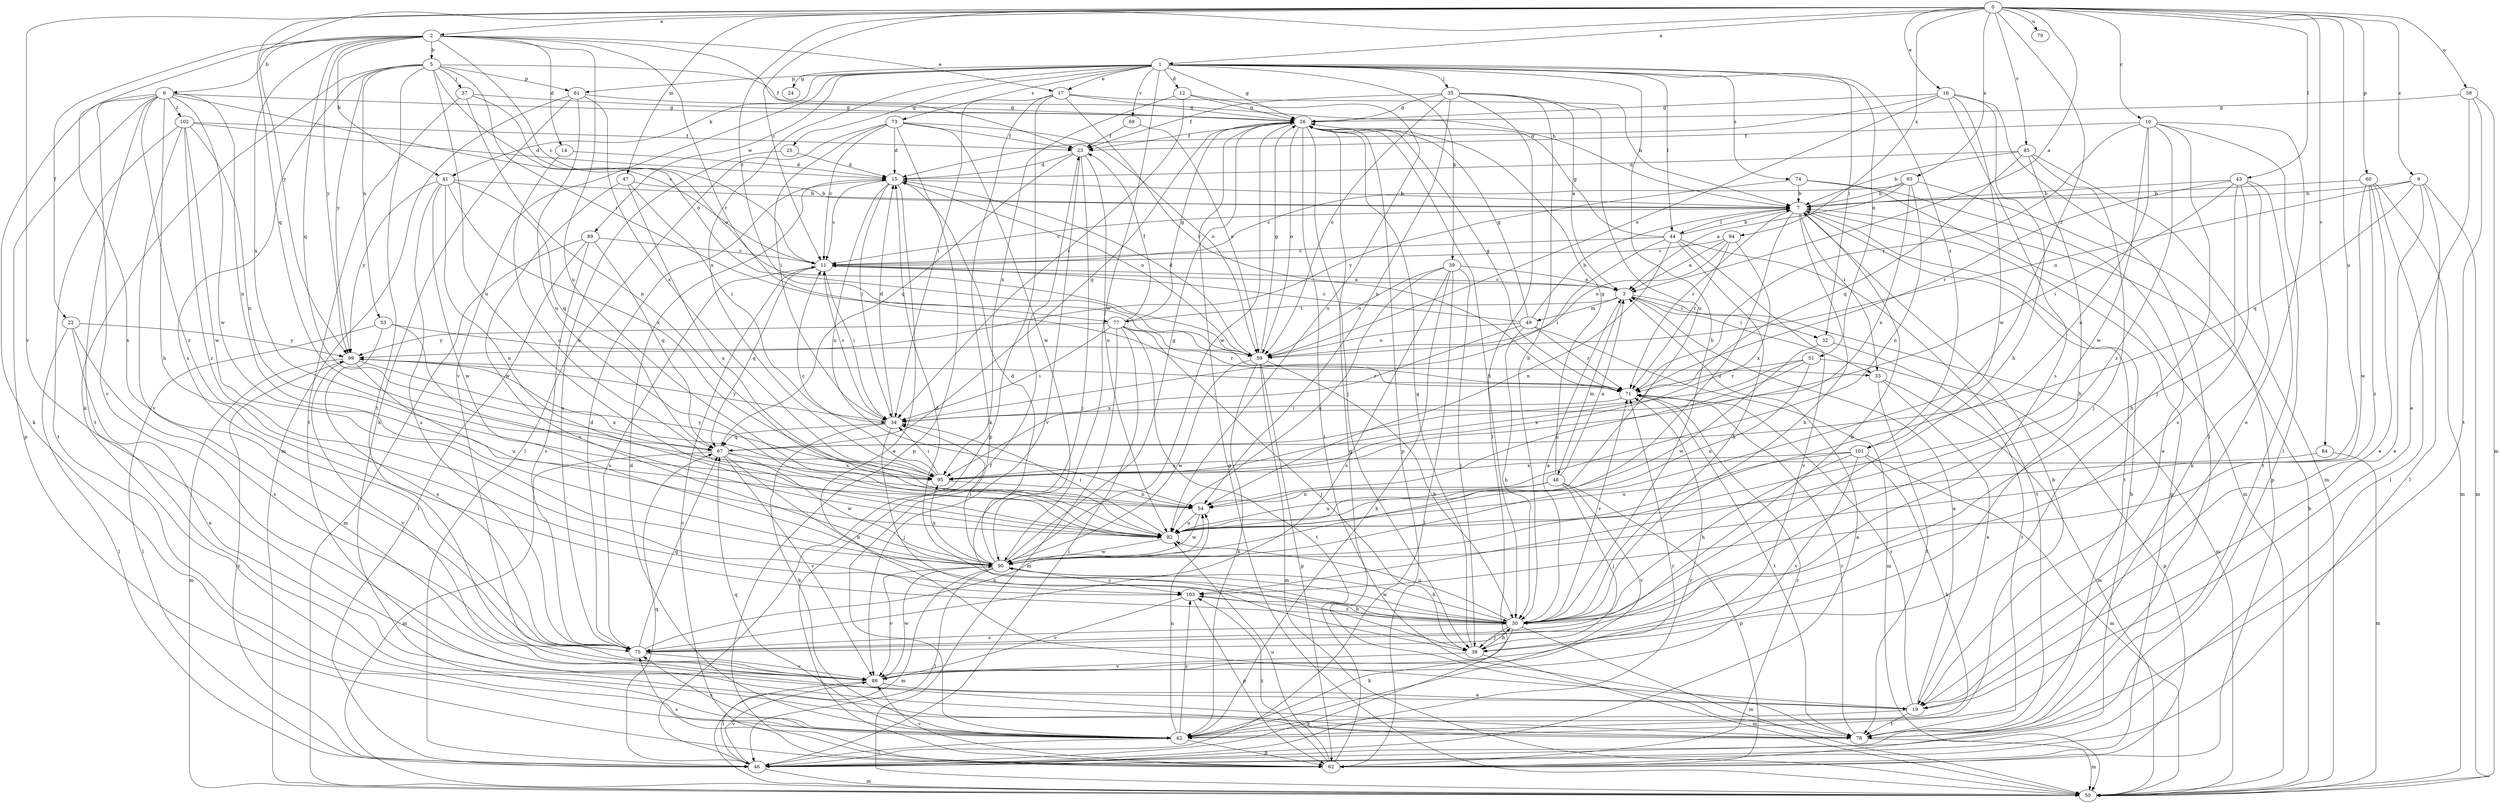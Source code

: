 strict digraph  {
0;
1;
2;
3;
5;
6;
7;
9;
10;
11;
12;
14;
15;
16;
17;
19;
22;
23;
24;
25;
26;
30;
32;
33;
34;
35;
37;
38;
39;
41;
42;
43;
44;
46;
47;
48;
49;
50;
51;
53;
54;
58;
59;
60;
61;
62;
67;
69;
71;
73;
74;
75;
77;
78;
79;
82;
84;
85;
86;
89;
90;
93;
94;
95;
99;
101;
102;
103;
0 -> 1  [label=a];
0 -> 2  [label=a];
0 -> 3  [label=a];
0 -> 9  [label=c];
0 -> 10  [label=c];
0 -> 11  [label=c];
0 -> 16  [label=e];
0 -> 43  [label=l];
0 -> 47  [label=m];
0 -> 58  [label=o];
0 -> 60  [label=p];
0 -> 67  [label=q];
0 -> 77  [label=t];
0 -> 79  [label=u];
0 -> 82  [label=u];
0 -> 84  [label=v];
0 -> 85  [label=v];
0 -> 86  [label=v];
0 -> 93  [label=x];
0 -> 94  [label=x];
0 -> 99  [label=y];
0 -> 101  [label=z];
1 -> 12  [label=d];
1 -> 17  [label=e];
1 -> 24  [label=g];
1 -> 25  [label=g];
1 -> 26  [label=g];
1 -> 30  [label=h];
1 -> 32  [label=i];
1 -> 35  [label=j];
1 -> 39  [label=k];
1 -> 41  [label=k];
1 -> 44  [label=l];
1 -> 51  [label=n];
1 -> 61  [label=p];
1 -> 69  [label=r];
1 -> 73  [label=s];
1 -> 74  [label=s];
1 -> 86  [label=v];
1 -> 89  [label=w];
1 -> 90  [label=w];
1 -> 95  [label=x];
1 -> 101  [label=z];
2 -> 5  [label=b];
2 -> 6  [label=b];
2 -> 11  [label=c];
2 -> 14  [label=d];
2 -> 17  [label=e];
2 -> 22  [label=f];
2 -> 23  [label=f];
2 -> 41  [label=k];
2 -> 67  [label=q];
2 -> 71  [label=r];
2 -> 75  [label=s];
2 -> 82  [label=u];
2 -> 95  [label=x];
2 -> 99  [label=y];
3 -> 11  [label=c];
3 -> 32  [label=i];
3 -> 33  [label=i];
3 -> 48  [label=m];
3 -> 49  [label=m];
3 -> 50  [label=m];
3 -> 77  [label=t];
5 -> 7  [label=b];
5 -> 33  [label=i];
5 -> 37  [label=j];
5 -> 42  [label=k];
5 -> 53  [label=n];
5 -> 59  [label=o];
5 -> 61  [label=p];
5 -> 75  [label=s];
5 -> 78  [label=t];
5 -> 82  [label=u];
5 -> 99  [label=y];
6 -> 11  [label=c];
6 -> 26  [label=g];
6 -> 30  [label=h];
6 -> 42  [label=k];
6 -> 54  [label=n];
6 -> 62  [label=p];
6 -> 78  [label=t];
6 -> 86  [label=v];
6 -> 90  [label=w];
6 -> 102  [label=z];
6 -> 103  [label=z];
7 -> 11  [label=c];
7 -> 30  [label=h];
7 -> 33  [label=i];
7 -> 44  [label=l];
7 -> 62  [label=p];
7 -> 71  [label=r];
7 -> 78  [label=t];
7 -> 82  [label=u];
9 -> 7  [label=b];
9 -> 19  [label=e];
9 -> 46  [label=l];
9 -> 50  [label=m];
9 -> 59  [label=o];
9 -> 67  [label=q];
10 -> 19  [label=e];
10 -> 23  [label=f];
10 -> 38  [label=j];
10 -> 46  [label=l];
10 -> 71  [label=r];
10 -> 82  [label=u];
10 -> 90  [label=w];
10 -> 103  [label=z];
11 -> 3  [label=a];
11 -> 34  [label=i];
11 -> 67  [label=q];
11 -> 75  [label=s];
12 -> 26  [label=g];
12 -> 34  [label=i];
12 -> 82  [label=u];
12 -> 95  [label=x];
14 -> 15  [label=d];
14 -> 82  [label=u];
15 -> 7  [label=b];
15 -> 11  [label=c];
15 -> 19  [label=e];
15 -> 34  [label=i];
15 -> 54  [label=n];
15 -> 59  [label=o];
16 -> 15  [label=d];
16 -> 26  [label=g];
16 -> 30  [label=h];
16 -> 46  [label=l];
16 -> 59  [label=o];
16 -> 75  [label=s];
16 -> 90  [label=w];
17 -> 7  [label=b];
17 -> 26  [label=g];
17 -> 34  [label=i];
17 -> 42  [label=k];
17 -> 62  [label=p];
17 -> 71  [label=r];
19 -> 3  [label=a];
19 -> 42  [label=k];
19 -> 71  [label=r];
19 -> 78  [label=t];
22 -> 19  [label=e];
22 -> 46  [label=l];
22 -> 75  [label=s];
22 -> 99  [label=y];
23 -> 15  [label=d];
23 -> 38  [label=j];
23 -> 67  [label=q];
23 -> 82  [label=u];
23 -> 86  [label=v];
25 -> 15  [label=d];
25 -> 75  [label=s];
26 -> 23  [label=f];
26 -> 30  [label=h];
26 -> 38  [label=j];
26 -> 59  [label=o];
26 -> 62  [label=p];
26 -> 78  [label=t];
26 -> 90  [label=w];
30 -> 3  [label=a];
30 -> 15  [label=d];
30 -> 38  [label=j];
30 -> 42  [label=k];
30 -> 50  [label=m];
30 -> 71  [label=r];
30 -> 75  [label=s];
30 -> 82  [label=u];
30 -> 90  [label=w];
30 -> 103  [label=z];
32 -> 78  [label=t];
32 -> 90  [label=w];
33 -> 19  [label=e];
33 -> 50  [label=m];
33 -> 78  [label=t];
34 -> 11  [label=c];
34 -> 15  [label=d];
34 -> 38  [label=j];
34 -> 42  [label=k];
34 -> 67  [label=q];
34 -> 99  [label=y];
35 -> 3  [label=a];
35 -> 23  [label=f];
35 -> 26  [label=g];
35 -> 30  [label=h];
35 -> 46  [label=l];
35 -> 54  [label=n];
35 -> 59  [label=o];
35 -> 82  [label=u];
37 -> 26  [label=g];
37 -> 54  [label=n];
37 -> 59  [label=o];
37 -> 78  [label=t];
38 -> 26  [label=g];
38 -> 30  [label=h];
38 -> 50  [label=m];
38 -> 86  [label=v];
39 -> 3  [label=a];
39 -> 38  [label=j];
39 -> 42  [label=k];
39 -> 46  [label=l];
39 -> 59  [label=o];
39 -> 75  [label=s];
39 -> 82  [label=u];
41 -> 7  [label=b];
41 -> 67  [label=q];
41 -> 75  [label=s];
41 -> 82  [label=u];
41 -> 90  [label=w];
41 -> 95  [label=x];
41 -> 99  [label=y];
42 -> 7  [label=b];
42 -> 15  [label=d];
42 -> 46  [label=l];
42 -> 54  [label=n];
42 -> 62  [label=p];
42 -> 67  [label=q];
42 -> 71  [label=r];
42 -> 75  [label=s];
42 -> 103  [label=z];
43 -> 7  [label=b];
43 -> 30  [label=h];
43 -> 34  [label=i];
43 -> 42  [label=k];
43 -> 71  [label=r];
43 -> 75  [label=s];
43 -> 78  [label=t];
44 -> 7  [label=b];
44 -> 11  [label=c];
44 -> 26  [label=g];
44 -> 30  [label=h];
44 -> 34  [label=i];
44 -> 54  [label=n];
44 -> 78  [label=t];
44 -> 86  [label=v];
46 -> 3  [label=a];
46 -> 23  [label=f];
46 -> 50  [label=m];
46 -> 67  [label=q];
46 -> 71  [label=r];
46 -> 86  [label=v];
46 -> 99  [label=y];
47 -> 7  [label=b];
47 -> 34  [label=i];
47 -> 82  [label=u];
47 -> 90  [label=w];
48 -> 3  [label=a];
48 -> 26  [label=g];
48 -> 38  [label=j];
48 -> 54  [label=n];
48 -> 62  [label=p];
48 -> 82  [label=u];
48 -> 86  [label=v];
49 -> 7  [label=b];
49 -> 11  [label=c];
49 -> 26  [label=g];
49 -> 30  [label=h];
49 -> 50  [label=m];
49 -> 59  [label=o];
49 -> 71  [label=r];
49 -> 95  [label=x];
50 -> 7  [label=b];
50 -> 26  [label=g];
51 -> 54  [label=n];
51 -> 62  [label=p];
51 -> 71  [label=r];
51 -> 82  [label=u];
51 -> 95  [label=x];
53 -> 46  [label=l];
53 -> 59  [label=o];
53 -> 75  [label=s];
53 -> 82  [label=u];
54 -> 82  [label=u];
54 -> 90  [label=w];
58 -> 19  [label=e];
58 -> 26  [label=g];
58 -> 50  [label=m];
58 -> 78  [label=t];
59 -> 15  [label=d];
59 -> 26  [label=g];
59 -> 30  [label=h];
59 -> 42  [label=k];
59 -> 50  [label=m];
59 -> 62  [label=p];
59 -> 90  [label=w];
60 -> 7  [label=b];
60 -> 19  [label=e];
60 -> 46  [label=l];
60 -> 50  [label=m];
60 -> 90  [label=w];
60 -> 103  [label=z];
61 -> 26  [label=g];
61 -> 42  [label=k];
61 -> 50  [label=m];
61 -> 82  [label=u];
61 -> 95  [label=x];
62 -> 7  [label=b];
62 -> 11  [label=c];
62 -> 26  [label=g];
62 -> 71  [label=r];
62 -> 75  [label=s];
62 -> 82  [label=u];
62 -> 86  [label=v];
62 -> 103  [label=z];
67 -> 26  [label=g];
67 -> 30  [label=h];
67 -> 50  [label=m];
67 -> 86  [label=v];
67 -> 90  [label=w];
67 -> 95  [label=x];
69 -> 23  [label=f];
69 -> 59  [label=o];
71 -> 26  [label=g];
71 -> 34  [label=i];
71 -> 78  [label=t];
73 -> 11  [label=c];
73 -> 15  [label=d];
73 -> 23  [label=f];
73 -> 34  [label=i];
73 -> 46  [label=l];
73 -> 59  [label=o];
73 -> 62  [label=p];
73 -> 90  [label=w];
74 -> 7  [label=b];
74 -> 19  [label=e];
74 -> 50  [label=m];
74 -> 99  [label=y];
75 -> 7  [label=b];
75 -> 15  [label=d];
75 -> 54  [label=n];
75 -> 67  [label=q];
75 -> 86  [label=v];
77 -> 23  [label=f];
77 -> 26  [label=g];
77 -> 34  [label=i];
77 -> 38  [label=j];
77 -> 46  [label=l];
77 -> 50  [label=m];
77 -> 71  [label=r];
77 -> 78  [label=t];
77 -> 99  [label=y];
78 -> 50  [label=m];
78 -> 71  [label=r];
82 -> 34  [label=i];
82 -> 90  [label=w];
84 -> 50  [label=m];
84 -> 95  [label=x];
85 -> 7  [label=b];
85 -> 15  [label=d];
85 -> 30  [label=h];
85 -> 38  [label=j];
85 -> 50  [label=m];
85 -> 67  [label=q];
86 -> 19  [label=e];
86 -> 46  [label=l];
86 -> 90  [label=w];
89 -> 11  [label=c];
89 -> 46  [label=l];
89 -> 50  [label=m];
89 -> 67  [label=q];
89 -> 75  [label=s];
90 -> 15  [label=d];
90 -> 26  [label=g];
90 -> 30  [label=h];
90 -> 34  [label=i];
90 -> 46  [label=l];
90 -> 50  [label=m];
90 -> 86  [label=v];
90 -> 95  [label=x];
90 -> 103  [label=z];
93 -> 3  [label=a];
93 -> 7  [label=b];
93 -> 11  [label=c];
93 -> 54  [label=n];
93 -> 62  [label=p];
93 -> 95  [label=x];
94 -> 3  [label=a];
94 -> 11  [label=c];
94 -> 59  [label=o];
94 -> 71  [label=r];
94 -> 95  [label=x];
95 -> 11  [label=c];
95 -> 34  [label=i];
95 -> 54  [label=n];
95 -> 99  [label=y];
99 -> 50  [label=m];
99 -> 71  [label=r];
99 -> 82  [label=u];
99 -> 86  [label=v];
99 -> 95  [label=x];
101 -> 30  [label=h];
101 -> 42  [label=k];
101 -> 50  [label=m];
101 -> 82  [label=u];
101 -> 86  [label=v];
101 -> 95  [label=x];
102 -> 15  [label=d];
102 -> 23  [label=f];
102 -> 54  [label=n];
102 -> 78  [label=t];
102 -> 86  [label=v];
102 -> 90  [label=w];
102 -> 103  [label=z];
103 -> 30  [label=h];
103 -> 62  [label=p];
103 -> 86  [label=v];
}
